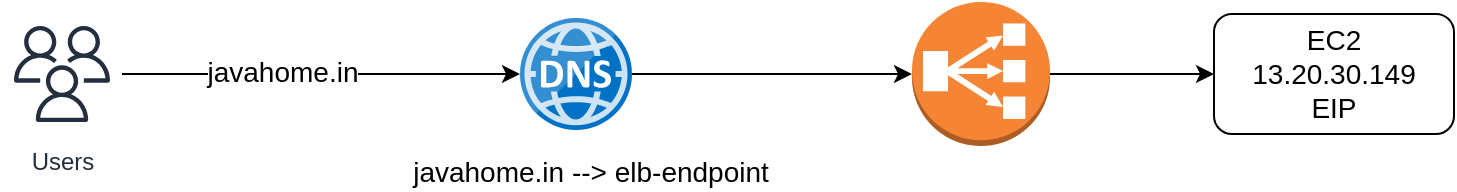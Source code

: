 <mxfile version="14.9.3" type="device"><diagram id="W4153LJXgJJjARYAwWQl" name="Page-1"><mxGraphModel dx="1346" dy="589" grid="0" gridSize="10" guides="1" tooltips="1" connect="1" arrows="1" fold="1" page="0" pageScale="1" pageWidth="827" pageHeight="1169" math="0" shadow="0"><root><mxCell id="0"/><mxCell id="1" parent="0"/><mxCell id="QDI_6WklXEmmckPfOBn8-1" value="&lt;font style=&quot;font-size: 14px&quot;&gt;EC2&lt;br&gt;13.20.30.149&lt;br&gt;EIP&lt;br&gt;&lt;/font&gt;" style="rounded=1;whiteSpace=wrap;html=1;" vertex="1" parent="1"><mxGeometry x="558" y="214" width="120" height="60" as="geometry"/></mxCell><mxCell id="QDI_6WklXEmmckPfOBn8-12" style="edgeStyle=orthogonalEdgeStyle;rounded=0;orthogonalLoop=1;jettySize=auto;html=1;entryX=0;entryY=0.5;entryDx=0;entryDy=0;entryPerimeter=0;" edge="1" parent="1" source="QDI_6WklXEmmckPfOBn8-2" target="QDI_6WklXEmmckPfOBn8-11"><mxGeometry relative="1" as="geometry"/></mxCell><mxCell id="QDI_6WklXEmmckPfOBn8-2" value="" style="aspect=fixed;html=1;points=[];align=center;image;fontSize=12;image=img/lib/mscae/DNS.svg;" vertex="1" parent="1"><mxGeometry x="211" y="216" width="56" height="56" as="geometry"/></mxCell><mxCell id="QDI_6WklXEmmckPfOBn8-3" value="&lt;font style=&quot;font-size: 14px&quot;&gt;javahome.in --&amp;gt; elb-endpoint&lt;/font&gt;" style="text;html=1;align=center;verticalAlign=middle;resizable=0;points=[];autosize=1;strokeColor=none;" vertex="1" parent="1"><mxGeometry x="152" y="283" width="188" height="19" as="geometry"/></mxCell><mxCell id="QDI_6WklXEmmckPfOBn8-6" style="edgeStyle=orthogonalEdgeStyle;rounded=0;orthogonalLoop=1;jettySize=auto;html=1;" edge="1" parent="1" source="QDI_6WklXEmmckPfOBn8-5" target="QDI_6WklXEmmckPfOBn8-2"><mxGeometry relative="1" as="geometry"/></mxCell><mxCell id="QDI_6WklXEmmckPfOBn8-7" value="&lt;font style=&quot;font-size: 14px&quot;&gt;javahome.in&lt;/font&gt;" style="edgeLabel;html=1;align=center;verticalAlign=middle;resizable=0;points=[];" vertex="1" connectable="0" parent="QDI_6WklXEmmckPfOBn8-6"><mxGeometry x="-0.196" y="1" relative="1" as="geometry"><mxPoint as="offset"/></mxGeometry></mxCell><mxCell id="QDI_6WklXEmmckPfOBn8-5" value="Users" style="outlineConnect=0;fontColor=#232F3E;gradientColor=none;strokeColor=#232F3E;fillColor=#ffffff;dashed=0;verticalLabelPosition=bottom;verticalAlign=top;align=center;html=1;fontSize=12;fontStyle=0;aspect=fixed;shape=mxgraph.aws4.resourceIcon;resIcon=mxgraph.aws4.users;" vertex="1" parent="1"><mxGeometry x="-48" y="214" width="60" height="60" as="geometry"/></mxCell><mxCell id="QDI_6WklXEmmckPfOBn8-13" style="edgeStyle=orthogonalEdgeStyle;rounded=0;orthogonalLoop=1;jettySize=auto;html=1;entryX=0;entryY=0.5;entryDx=0;entryDy=0;" edge="1" parent="1" source="QDI_6WklXEmmckPfOBn8-11" target="QDI_6WklXEmmckPfOBn8-1"><mxGeometry relative="1" as="geometry"/></mxCell><mxCell id="QDI_6WklXEmmckPfOBn8-11" value="" style="outlineConnect=0;dashed=0;verticalLabelPosition=bottom;verticalAlign=top;align=center;html=1;shape=mxgraph.aws3.classic_load_balancer;fillColor=#F58534;gradientColor=none;" vertex="1" parent="1"><mxGeometry x="407" y="208" width="69" height="72" as="geometry"/></mxCell></root></mxGraphModel></diagram></mxfile>